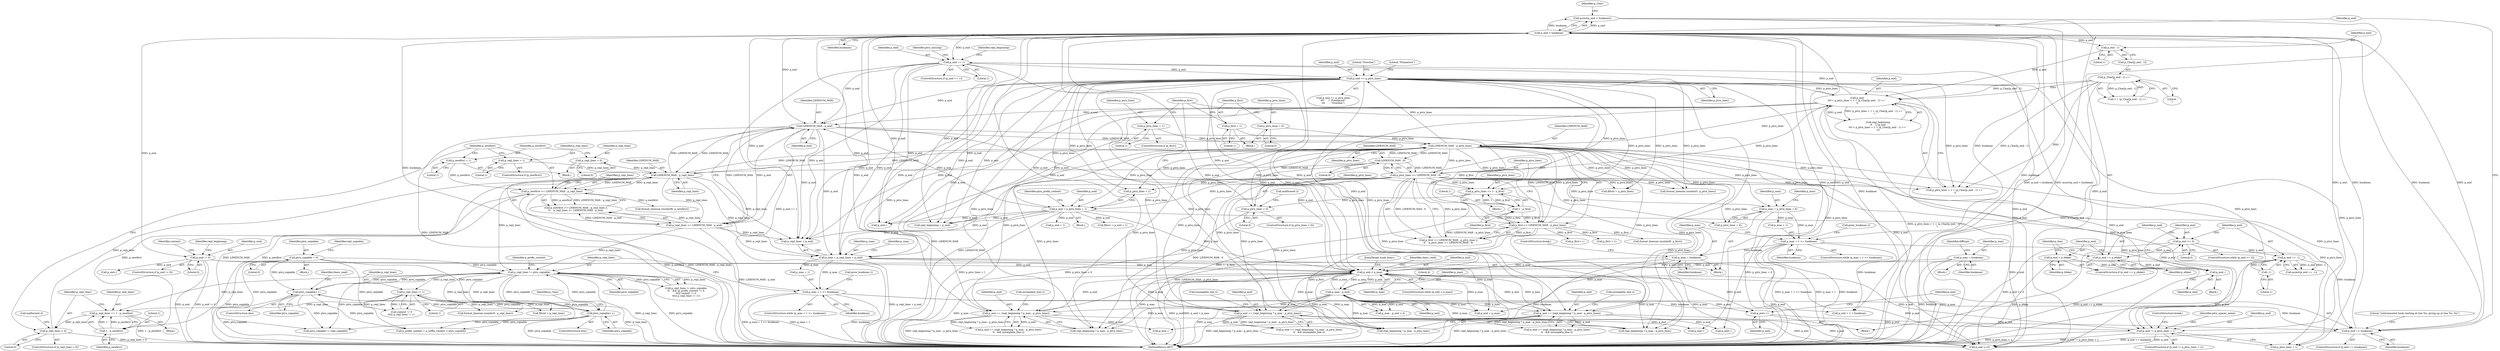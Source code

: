 digraph "0_savannah_0c08d7a902c6fdd49b704623a12d8d672ef18944@API" {
"1000426" [label="(Call,assert(p_end < hunkmax))"];
"1000427" [label="(Call,p_end < hunkmax)"];
"1000414" [label="(Call,p_end == hunkmax)"];
"1000411" [label="(Call,p_end++)"];
"1000364" [label="(Call,p_end < p_max)"];
"1001163" [label="(Call,p_end == (repl_beginning ? p_max : p_ptrn_lines))"];
"1000396" [label="(Call,p_max - p_end)"];
"1000693" [label="(Call,p_end <= p_ptrn_lines)"];
"1000657" [label="(Call,p_end == 1)"];
"1000642" [label="(Call,p_end\n\t\t\t!= p_ptrn_lines + 1 + (p_Char[p_end - 1] == '\n'))"];
"1000651" [label="(Call,p_end - 1)"];
"1000590" [label="(Call,LINENUM_MAX - p_ptrn_lines)"];
"1000595" [label="(Call,LINENUM_MAX - 6)"];
"1000831" [label="(Call,LINENUM_MAX - p_repl_lines)"];
"1000836" [label="(Call,LINENUM_MAX - p_end)"];
"1000664" [label="(Call,p_end = p_ptrn_lines + 1)"];
"1000593" [label="(Call,p_ptrn_lines >= LINENUM_MAX - 6)"];
"1000809" [label="(Call,p_repl_lines < 0)"];
"1000803" [label="(Call,p_repl_lines += 1 - p_newfirst)"];
"1000805" [label="(Call,1 - p_newfirst)"];
"1000829" [label="(Call,p_newfirst >= LINENUM_MAX - p_repl_lines)"];
"1000824" [label="(Call,p_newfirst = 1)"];
"1000870" [label="(Call,p_repl_lines != 1)"];
"1000859" [label="(Call,p_repl_lines != ptrn_copiable)"];
"1000834" [label="(Call,p_repl_lines >= LINENUM_MAX - p_end)"];
"1001154" [label="(Call,ptrn_copiable++)"];
"1000266" [label="(Call,ptrn_copiable = 0)"];
"1001089" [label="(Call,ptrn_copiable++)"];
"1000816" [label="(Call,p_repl_lines = 1)"];
"1000821" [label="(Call,p_repl_lines = 0)"];
"1000568" [label="(Call,p_ptrn_lines < 0)"];
"1000562" [label="(Call,p_ptrn_lines += 1 - p_first)"];
"1000564" [label="(Call,1 - p_first)"];
"1000588" [label="(Call,p_first >= LINENUM_MAX - p_ptrn_lines)"];
"1000583" [label="(Call,p_first = 1)"];
"1000580" [label="(Call,p_ptrn_lines = 0)"];
"1000575" [label="(Call,p_ptrn_lines = 1)"];
"1000648" [label="(Call,p_Char[p_end - 1] == '\n')"];
"1000473" [label="(Call,p_end != 0)"];
"1000961" [label="(Call,p_end == (repl_beginning ? p_max : p_ptrn_lines))"];
"1001068" [label="(Call,p_end != p_ptrn_lines + 1)"];
"1001035" [label="(Call,p_end == (repl_beginning ? p_max : p_ptrn_lines))"];
"1000181" [label="(Call,p_end == -1)"];
"1000163" [label="(Call,p_end >= 0)"];
"1000178" [label="(Call,p_end--)"];
"1000171" [label="(Call,p_end = p_bfake)"];
"1000168" [label="(Call,p_end == p_efake)"];
"1000183" [label="(Call,-1)"];
"1000616" [label="(Call,p_max = hunkmax)"];
"1000605" [label="(Call,p_max + 1 >= hunkmax)"];
"1000599" [label="(Call,p_max = p_ptrn_lines + 6)"];
"1000197" [label="(Call,p_max = hunkmax)"];
"1000840" [label="(Call,p_max = p_repl_lines + p_end)"];
"1000846" [label="(Call,p_max + 1 >= hunkmax)"];
"1000426" [label="(Call,assert(p_end < hunkmax))"];
"1000584" [label="(Identifier,p_first)"];
"1000167" [label="(ControlStructure,if (p_end == p_efake))"];
"1000812" [label="(Call,malformed ())"];
"1000658" [label="(Identifier,p_end)"];
"1000581" [label="(Identifier,p_ptrn_lines)"];
"1002772" [label="(MethodReturn,RET)"];
"1000808" [label="(ControlStructure,if (p_repl_lines < 0))"];
"1000570" [label="(Literal,0)"];
"1000665" [label="(Identifier,p_end)"];
"1000807" [label="(Identifier,p_newfirst)"];
"1000266" [label="(Call,ptrn_copiable = 0)"];
"1000577" [label="(Literal,1)"];
"1000963" [label="(Call,repl_beginning ? p_max : p_ptrn_lines)"];
"1000811" [label="(Literal,0)"];
"1001067" [label="(ControlStructure,if (p_end != p_ptrn_lines + 1))"];
"1000657" [label="(Call,p_end == 1)"];
"1000580" [label="(Call,p_ptrn_lines = 0)"];
"1000208" [label="(Block,)"];
"1000427" [label="(Call,p_end < hunkmax)"];
"1001070" [label="(Call,p_ptrn_lines + 1)"];
"1000601" [label="(Call,p_ptrn_lines + 6)"];
"1000587" [label="(Call,p_first >= LINENUM_MAX - p_ptrn_lines ||\n\t\t    p_ptrn_lines >= LINENUM_MAX - 6)"];
"1000616" [label="(Call,p_max = hunkmax)"];
"1000656" [label="(ControlStructure,if (p_end == 1))"];
"1000640" [label="(Call,repl_beginning\n\t\t    || (p_end\n\t\t\t!= p_ptrn_lines + 1 + (p_Char[p_end - 1] == '\n')))"];
"1000582" [label="(Literal,0)"];
"1000562" [label="(Call,p_ptrn_lines += 1 - p_first)"];
"1000872" [label="(Literal,1)"];
"1000162" [label="(ControlStructure,while (p_end >= 0))"];
"1000646" [label="(Call,1 + (p_Char[p_end - 1] == '\n'))"];
"1000475" [label="(Literal,0)"];
"1000818" [label="(Literal,1)"];
"1001319" [label="(Call,p_first++)"];
"1000829" [label="(Call,p_newfirst >= LINENUM_MAX - p_repl_lines)"];
"1000835" [label="(Identifier,p_repl_lines)"];
"1000197" [label="(Call,p_max = hunkmax)"];
"1000803" [label="(Call,p_repl_lines += 1 - p_newfirst)"];
"1000547" [label="(Block,)"];
"1000832" [label="(Identifier,LINENUM_MAX)"];
"1000585" [label="(Literal,1)"];
"1000180" [label="(Call,assert(p_end == -1))"];
"1000816" [label="(Call,p_repl_lines = 1)"];
"1000654" [label="(Literal,'\n')"];
"1000961" [label="(Call,p_end == (repl_beginning ? p_max : p_ptrn_lines))"];
"1000573" [label="(ControlStructure,if (p_first))"];
"1000644" [label="(Call,p_ptrn_lines + 1 + (p_Char[p_end - 1] == '\n'))"];
"1000821" [label="(Call,p_repl_lines = 0)"];
"1000165" [label="(Literal,0)"];
"1000171" [label="(Call,p_end = p_bfake)"];
"1000568" [label="(Call,p_ptrn_lines < 0)"];
"1000366" [label="(Identifier,p_max)"];
"1000172" [label="(Identifier,p_end)"];
"1000415" [label="(Identifier,p_end)"];
"1000576" [label="(Identifier,p_ptrn_lines)"];
"1000830" [label="(Identifier,p_newfirst)"];
"1000837" [label="(Identifier,LINENUM_MAX)"];
"1000564" [label="(Call,1 - p_first)"];
"1001384" [label="(Call,p_prefix_context + p_suffix_context < ptrn_copiable)"];
"1000178" [label="(Call,p_end--)"];
"1001096" [label="(ControlStructure,break;)"];
"1000609" [label="(Identifier,hunkmax)"];
"1000163" [label="(Call,p_end >= 0)"];
"1000271" [label="(Identifier,repl_copiable)"];
"1001036" [label="(Identifier,p_end)"];
"1001165" [label="(Call,repl_beginning ? p_max : p_ptrn_lines)"];
"1000824" [label="(Call,p_newfirst = 1)"];
"1000871" [label="(Identifier,p_repl_lines)"];
"1000612" [label="(Call,grow_hunkmax ())"];
"1000786" [label="(Block,)"];
"1001207" [label="(JumpTarget,hunk_done:)"];
"1001089" [label="(Call,ptrn_copiable++)"];
"1000814" [label="(ControlStructure,if (p_newfirst))"];
"1000563" [label="(Identifier,p_ptrn_lines)"];
"1000510" [label="(Call,p_end--)"];
"1000960" [label="(Call,p_end == (repl_beginning ? p_max : p_ptrn_lines)\n\t\t   && incomplete_line ())"];
"1000642" [label="(Call,p_end\n\t\t\t!= p_ptrn_lines + 1 + (p_Char[p_end - 1] == '\n'))"];
"1000449" [label="(Block,)"];
"1000845" [label="(ControlStructure,while (p_max + 1 >= hunkmax))"];
"1001253" [label="(Call,fillcnt = p_repl_lines)"];
"1001190" [label="(Call,p_end--)"];
"1000593" [label="(Call,p_ptrn_lines >= LINENUM_MAX - 6)"];
"1000826" [label="(Literal,1)"];
"1000164" [label="(Identifier,p_end)"];
"1001062" [label="(Call,p_end--)"];
"1001090" [label="(Identifier,ptrn_copiable)"];
"1000181" [label="(Call,p_end == -1)"];
"1000597" [label="(Literal,6)"];
"1001075" [label="(Identifier,ptrn_spaces_eaten)"];
"1000170" [label="(Identifier,p_efake)"];
"1000199" [label="(Identifier,hunkmax)"];
"1002680" [label="(Call,p_end + 1 < hunkmax)"];
"1000695" [label="(Identifier,p_ptrn_lines)"];
"1000870" [label="(Call,p_repl_lines != 1)"];
"1000694" [label="(Identifier,p_end)"];
"1000752" [label="(Call,p_end--)"];
"1000831" [label="(Call,LINENUM_MAX - p_repl_lines)"];
"1001093" [label="(Identifier,p_Char)"];
"1000429" [label="(Identifier,hunkmax)"];
"1000675" [label="(Call,fillsrc = p_end + 1)"];
"1002731" [label="(Call,format_linenum (numbuf1, p_ptrn_lines))"];
"1000418" [label="(Literal,\"unterminated hunk starting at line %s; giving up at line %s: %s\")"];
"1001256" [label="(Call,p_end = p_max)"];
"1001381" [label="(Call,p_first > 1)"];
"1000847" [label="(Call,p_max + 1)"];
"1001210" [label="(Call,p_end >=0)"];
"1000176" [label="(Identifier,p_line)"];
"1000428" [label="(Identifier,p_end)"];
"1001169" [label="(Call,incomplete_line ())"];
"1000595" [label="(Call,LINENUM_MAX - 6)"];
"1000662" [label="(Identifier,ptrn_missing)"];
"1000809" [label="(Call,p_repl_lines < 0)"];
"1000473" [label="(Call,p_end != 0)"];
"1000805" [label="(Call,1 - p_newfirst)"];
"1000416" [label="(Identifier,hunkmax)"];
"1000858" [label="(Call,p_repl_lines != ptrn_copiable\n\t\t    && (p_prefix_context != 0\n\t\t\t|| context != 0\n\t\t\t|| p_repl_lines != 1))"];
"1000565" [label="(Literal,1)"];
"1001163" [label="(Call,p_end == (repl_beginning ? p_max : p_ptrn_lines))"];
"1000412" [label="(Identifier,p_end)"];
"1000369" [label="(Identifier,chars_read)"];
"1000693" [label="(Call,p_end <= p_ptrn_lines)"];
"1001035" [label="(Call,p_end == (repl_beginning ? p_max : p_ptrn_lines))"];
"1000591" [label="(Identifier,LINENUM_MAX)"];
"1000825" [label="(Identifier,p_newfirst)"];
"1000866" [label="(Call,context != 0\n\t\t\t|| p_repl_lines != 1)"];
"1000820" [label="(Block,)"];
"1001157" [label="(Identifier,chars_read)"];
"1000479" [label="(Identifier,repl_beginning)"];
"1000575" [label="(Call,p_ptrn_lines = 1)"];
"1001034" [label="(Call,p_end == (repl_beginning ? p_max : p_ptrn_lines)\n\t\t   && incomplete_line ())"];
"1000677" [label="(Call,p_end + 1)"];
"1000861" [label="(Identifier,ptrn_copiable)"];
"1000267" [label="(Identifier,ptrn_copiable)"];
"1001154" [label="(Call,ptrn_copiable++)"];
"1000653" [label="(Literal,1)"];
"1000583" [label="(Call,p_first = 1)"];
"1000840" [label="(Call,p_max = p_repl_lines + p_end)"];
"1001153" [label="(ControlStructure,else)"];
"1001162" [label="(Call,p_end == (repl_beginning ? p_max : p_ptrn_lines)\n\t\t   && incomplete_line ())"];
"1000683" [label="(Call,fillcnt = p_ptrn_lines)"];
"1000834" [label="(Call,p_repl_lines >= LINENUM_MAX - p_end)"];
"1000859" [label="(Call,p_repl_lines != ptrn_copiable)"];
"1000652" [label="(Identifier,p_end)"];
"1000168" [label="(Call,p_end == p_efake)"];
"1000666" [label="(Call,p_ptrn_lines + 1)"];
"1000579" [label="(Block,)"];
"1000397" [label="(Identifier,p_max)"];
"1000203" [label="(Identifier,difftype)"];
"1000860" [label="(Identifier,p_repl_lines)"];
"1001068" [label="(Call,p_end != p_ptrn_lines + 1)"];
"1000268" [label="(Literal,0)"];
"1000689" [label="(Identifier,repl_beginning)"];
"1002728" [label="(Call,format_linenum (numbuf0, p_first))"];
"1000841" [label="(Identifier,p_max)"];
"1000569" [label="(Identifier,p_ptrn_lines)"];
"1001069" [label="(Identifier,p_end)"];
"1001037" [label="(Call,repl_beginning ? p_max : p_ptrn_lines)"];
"1002747" [label="(Call,format_linenum (numbuf1, p_repl_lines))"];
"1000607" [label="(Identifier,p_max)"];
"1000606" [label="(Call,p_max + 1)"];
"1000169" [label="(Identifier,p_end)"];
"1000846" [label="(Call,p_max + 1 >= hunkmax)"];
"1000648" [label="(Call,p_Char[p_end - 1] == '\n')"];
"1000649" [label="(Call,p_Char[p_end - 1])"];
"1000399" [label="(Literal,4)"];
"1000198" [label="(Identifier,p_max)"];
"1000804" [label="(Identifier,p_repl_lines)"];
"1000472" [label="(ControlStructure,if (p_end != 0))"];
"1000571" [label="(Call,malformed ())"];
"1000173" [label="(Identifier,p_bfake)"];
"1000697" [label="(Literal,\"Overdue\")"];
"1000474" [label="(Identifier,p_end)"];
"1000659" [label="(Literal,1)"];
"1000864" [label="(Identifier,p_prefix_context)"];
"1000183" [label="(Call,-1)"];
"1000365" [label="(Identifier,p_end)"];
"1000599" [label="(Call,p_max = p_ptrn_lines + 6)"];
"1002744" [label="(Call,format_linenum (numbuf0, p_newfirst))"];
"1000617" [label="(Identifier,p_max)"];
"1000850" [label="(Identifier,hunkmax)"];
"1000692" [label="(Call,p_end <= p_ptrn_lines\n\t\t\t      ? \"Premature\"\n\t\t\t      : \"Overdue\")"];
"1000414" [label="(Call,p_end == hunkmax)"];
"1000594" [label="(Identifier,p_ptrn_lines)"];
"1000696" [label="(Literal,\"Premature\")"];
"1000810" [label="(Identifier,p_repl_lines)"];
"1000600" [label="(Identifier,p_max)"];
"1000590" [label="(Call,LINENUM_MAX - p_ptrn_lines)"];
"1000670" [label="(Identifier,ptrn_prefix_context)"];
"1000842" [label="(Call,p_repl_lines + p_end)"];
"1000413" [label="(ControlStructure,if (p_end == hunkmax))"];
"1000182" [label="(Identifier,p_end)"];
"1000822" [label="(Identifier,p_repl_lines)"];
"1001264" [label="(Call,ptrn_copiable != repl_copiable)"];
"1000651" [label="(Call,p_end - 1)"];
"1000411" [label="(Call,p_end++)"];
"1000619" [label="(ControlStructure,break;)"];
"1001155" [label="(Identifier,ptrn_copiable)"];
"1001088" [label="(ControlStructure,else)"];
"1000806" [label="(Literal,1)"];
"1000395" [label="(Call,p_max - p_end < 4)"];
"1000828" [label="(Call,p_newfirst >= LINENUM_MAX - p_repl_lines ||\n\t\t    p_repl_lines >= LINENUM_MAX - p_end)"];
"1000493" [label="(Identifier,context)"];
"1000166" [label="(Block,)"];
"1000566" [label="(Identifier,p_first)"];
"1000396" [label="(Call,p_max - p_end)"];
"1000988" [label="(Call,p_end--)"];
"1000664" [label="(Call,p_end = p_ptrn_lines + 1)"];
"1000151" [label="(Block,)"];
"1000179" [label="(Identifier,p_end)"];
"1000367" [label="(Block,)"];
"1000596" [label="(Identifier,LINENUM_MAX)"];
"1000567" [label="(ControlStructure,if (p_ptrn_lines < 0))"];
"1000589" [label="(Identifier,p_first)"];
"1000836" [label="(Call,LINENUM_MAX - p_end)"];
"1000605" [label="(Call,p_max + 1 >= hunkmax)"];
"1000643" [label="(Identifier,p_end)"];
"1000618" [label="(Identifier,hunkmax)"];
"1000853" [label="(Call,grow_hunkmax ())"];
"1000432" [label="(Identifier,p_Char)"];
"1000838" [label="(Identifier,p_end)"];
"1001164" [label="(Identifier,p_end)"];
"1000184" [label="(Literal,1)"];
"1000588" [label="(Call,p_first >= LINENUM_MAX - p_ptrn_lines)"];
"1000967" [label="(Call,incomplete_line ())"];
"1000724" [label="(Call,repl_beginning = p_end)"];
"1000962" [label="(Identifier,p_end)"];
"1001041" [label="(Call,incomplete_line ())"];
"1000833" [label="(Identifier,p_repl_lines)"];
"1000364" [label="(Call,p_end < p_max)"];
"1000848" [label="(Identifier,p_max)"];
"1000823" [label="(Literal,0)"];
"1000817" [label="(Identifier,p_repl_lines)"];
"1000398" [label="(Identifier,p_end)"];
"1000592" [label="(Identifier,p_ptrn_lines)"];
"1000604" [label="(ControlStructure,while (p_max + 1 >= hunkmax))"];
"1000363" [label="(ControlStructure,while (p_end < p_max))"];
"1000660" [label="(Block,)"];
"1000426" -> "1000367"  [label="AST: "];
"1000426" -> "1000427"  [label="CFG: "];
"1000427" -> "1000426"  [label="AST: "];
"1000432" -> "1000426"  [label="CFG: "];
"1000426" -> "1002772"  [label="DDG: p_end < hunkmax"];
"1000426" -> "1002772"  [label="DDG: assert(p_end < hunkmax)"];
"1000427" -> "1000426"  [label="DDG: p_end"];
"1000427" -> "1000426"  [label="DDG: hunkmax"];
"1000427" -> "1000429"  [label="CFG: "];
"1000428" -> "1000427"  [label="AST: "];
"1000429" -> "1000427"  [label="AST: "];
"1000427" -> "1002772"  [label="DDG: hunkmax"];
"1000427" -> "1000364"  [label="DDG: p_end"];
"1000427" -> "1000414"  [label="DDG: hunkmax"];
"1000414" -> "1000427"  [label="DDG: p_end"];
"1000414" -> "1000427"  [label="DDG: hunkmax"];
"1000427" -> "1000473"  [label="DDG: p_end"];
"1000427" -> "1000605"  [label="DDG: hunkmax"];
"1000427" -> "1000651"  [label="DDG: p_end"];
"1000427" -> "1000657"  [label="DDG: p_end"];
"1000427" -> "1000724"  [label="DDG: p_end"];
"1000427" -> "1000752"  [label="DDG: p_end"];
"1000427" -> "1000836"  [label="DDG: p_end"];
"1000427" -> "1000840"  [label="DDG: p_end"];
"1000427" -> "1000842"  [label="DDG: p_end"];
"1000427" -> "1000846"  [label="DDG: hunkmax"];
"1000427" -> "1000961"  [label="DDG: p_end"];
"1000427" -> "1000988"  [label="DDG: p_end"];
"1000427" -> "1001035"  [label="DDG: p_end"];
"1000427" -> "1001062"  [label="DDG: p_end"];
"1000427" -> "1001068"  [label="DDG: p_end"];
"1000427" -> "1001163"  [label="DDG: p_end"];
"1000427" -> "1001190"  [label="DDG: p_end"];
"1000427" -> "1001210"  [label="DDG: p_end"];
"1000427" -> "1002680"  [label="DDG: hunkmax"];
"1000414" -> "1000413"  [label="AST: "];
"1000414" -> "1000416"  [label="CFG: "];
"1000415" -> "1000414"  [label="AST: "];
"1000416" -> "1000414"  [label="AST: "];
"1000418" -> "1000414"  [label="CFG: "];
"1000428" -> "1000414"  [label="CFG: "];
"1000414" -> "1002772"  [label="DDG: p_end == hunkmax"];
"1000411" -> "1000414"  [label="DDG: p_end"];
"1000846" -> "1000414"  [label="DDG: hunkmax"];
"1000605" -> "1000414"  [label="DDG: hunkmax"];
"1000411" -> "1000367"  [label="AST: "];
"1000411" -> "1000412"  [label="CFG: "];
"1000412" -> "1000411"  [label="AST: "];
"1000415" -> "1000411"  [label="CFG: "];
"1000364" -> "1000411"  [label="DDG: p_end"];
"1000396" -> "1000411"  [label="DDG: p_end"];
"1000364" -> "1000363"  [label="AST: "];
"1000364" -> "1000366"  [label="CFG: "];
"1000365" -> "1000364"  [label="AST: "];
"1000366" -> "1000364"  [label="AST: "];
"1000369" -> "1000364"  [label="CFG: "];
"1001207" -> "1000364"  [label="CFG: "];
"1000364" -> "1002772"  [label="DDG: p_end"];
"1000364" -> "1002772"  [label="DDG: p_end < p_max"];
"1000364" -> "1002772"  [label="DDG: p_max"];
"1001163" -> "1000364"  [label="DDG: p_end"];
"1000473" -> "1000364"  [label="DDG: p_end"];
"1000961" -> "1000364"  [label="DDG: p_end"];
"1001068" -> "1000364"  [label="DDG: p_end"];
"1000181" -> "1000364"  [label="DDG: p_end"];
"1000836" -> "1000364"  [label="DDG: p_end"];
"1000657" -> "1000364"  [label="DDG: p_end"];
"1000693" -> "1000364"  [label="DDG: p_end"];
"1000642" -> "1000364"  [label="DDG: p_end"];
"1000664" -> "1000364"  [label="DDG: p_end"];
"1000396" -> "1000364"  [label="DDG: p_max"];
"1000616" -> "1000364"  [label="DDG: p_max"];
"1000197" -> "1000364"  [label="DDG: p_max"];
"1000840" -> "1000364"  [label="DDG: p_max"];
"1000364" -> "1000396"  [label="DDG: p_max"];
"1000364" -> "1000396"  [label="DDG: p_end"];
"1000364" -> "1000961"  [label="DDG: p_max"];
"1000364" -> "1000963"  [label="DDG: p_max"];
"1000364" -> "1001035"  [label="DDG: p_max"];
"1000364" -> "1001037"  [label="DDG: p_max"];
"1000364" -> "1001163"  [label="DDG: p_max"];
"1000364" -> "1001165"  [label="DDG: p_max"];
"1000364" -> "1001210"  [label="DDG: p_end"];
"1000364" -> "1001256"  [label="DDG: p_max"];
"1001163" -> "1001162"  [label="AST: "];
"1001163" -> "1001165"  [label="CFG: "];
"1001164" -> "1001163"  [label="AST: "];
"1001165" -> "1001163"  [label="AST: "];
"1001169" -> "1001163"  [label="CFG: "];
"1001162" -> "1001163"  [label="CFG: "];
"1001163" -> "1002772"  [label="DDG: repl_beginning ? p_max : p_ptrn_lines"];
"1001163" -> "1001162"  [label="DDG: p_end"];
"1001163" -> "1001162"  [label="DDG: repl_beginning ? p_max : p_ptrn_lines"];
"1000396" -> "1001163"  [label="DDG: p_max"];
"1000693" -> "1001163"  [label="DDG: p_ptrn_lines"];
"1000590" -> "1001163"  [label="DDG: p_ptrn_lines"];
"1000593" -> "1001163"  [label="DDG: p_ptrn_lines"];
"1001163" -> "1001190"  [label="DDG: p_end"];
"1001163" -> "1001210"  [label="DDG: p_end"];
"1000396" -> "1000395"  [label="AST: "];
"1000396" -> "1000398"  [label="CFG: "];
"1000397" -> "1000396"  [label="AST: "];
"1000398" -> "1000396"  [label="AST: "];
"1000399" -> "1000396"  [label="CFG: "];
"1000396" -> "1002772"  [label="DDG: p_max"];
"1000396" -> "1000395"  [label="DDG: p_max"];
"1000396" -> "1000395"  [label="DDG: p_end"];
"1000396" -> "1000961"  [label="DDG: p_max"];
"1000396" -> "1000963"  [label="DDG: p_max"];
"1000396" -> "1001035"  [label="DDG: p_max"];
"1000396" -> "1001037"  [label="DDG: p_max"];
"1000396" -> "1001165"  [label="DDG: p_max"];
"1000396" -> "1001256"  [label="DDG: p_max"];
"1000693" -> "1000692"  [label="AST: "];
"1000693" -> "1000695"  [label="CFG: "];
"1000694" -> "1000693"  [label="AST: "];
"1000695" -> "1000693"  [label="AST: "];
"1000696" -> "1000693"  [label="CFG: "];
"1000697" -> "1000693"  [label="CFG: "];
"1000693" -> "1002772"  [label="DDG: p_ptrn_lines"];
"1000693" -> "1000562"  [label="DDG: p_ptrn_lines"];
"1000693" -> "1000642"  [label="DDG: p_ptrn_lines"];
"1000693" -> "1000644"  [label="DDG: p_ptrn_lines"];
"1000693" -> "1000664"  [label="DDG: p_ptrn_lines"];
"1000693" -> "1000666"  [label="DDG: p_ptrn_lines"];
"1000693" -> "1000683"  [label="DDG: p_ptrn_lines"];
"1000657" -> "1000693"  [label="DDG: p_end"];
"1000590" -> "1000693"  [label="DDG: p_ptrn_lines"];
"1000593" -> "1000693"  [label="DDG: p_ptrn_lines"];
"1000693" -> "1000724"  [label="DDG: p_end"];
"1000693" -> "1000752"  [label="DDG: p_end"];
"1000693" -> "1000836"  [label="DDG: p_end"];
"1000693" -> "1000840"  [label="DDG: p_end"];
"1000693" -> "1000842"  [label="DDG: p_end"];
"1000693" -> "1000961"  [label="DDG: p_ptrn_lines"];
"1000693" -> "1000963"  [label="DDG: p_ptrn_lines"];
"1000693" -> "1001035"  [label="DDG: p_ptrn_lines"];
"1000693" -> "1001037"  [label="DDG: p_ptrn_lines"];
"1000693" -> "1001068"  [label="DDG: p_ptrn_lines"];
"1000693" -> "1001070"  [label="DDG: p_ptrn_lines"];
"1000693" -> "1001165"  [label="DDG: p_ptrn_lines"];
"1000693" -> "1001210"  [label="DDG: p_end"];
"1000693" -> "1002731"  [label="DDG: p_ptrn_lines"];
"1000657" -> "1000656"  [label="AST: "];
"1000657" -> "1000659"  [label="CFG: "];
"1000658" -> "1000657"  [label="AST: "];
"1000659" -> "1000657"  [label="AST: "];
"1000662" -> "1000657"  [label="CFG: "];
"1000689" -> "1000657"  [label="CFG: "];
"1000657" -> "1002772"  [label="DDG: p_end == 1"];
"1000642" -> "1000657"  [label="DDG: p_end"];
"1000657" -> "1000724"  [label="DDG: p_end"];
"1000657" -> "1000752"  [label="DDG: p_end"];
"1000657" -> "1000836"  [label="DDG: p_end"];
"1000657" -> "1000840"  [label="DDG: p_end"];
"1000657" -> "1000842"  [label="DDG: p_end"];
"1000657" -> "1001210"  [label="DDG: p_end"];
"1000642" -> "1000640"  [label="AST: "];
"1000642" -> "1000644"  [label="CFG: "];
"1000643" -> "1000642"  [label="AST: "];
"1000644" -> "1000642"  [label="AST: "];
"1000640" -> "1000642"  [label="CFG: "];
"1000642" -> "1002772"  [label="DDG: p_ptrn_lines + 1 + (p_Char[p_end - 1] == '\n')"];
"1000642" -> "1000640"  [label="DDG: p_end"];
"1000642" -> "1000640"  [label="DDG: p_ptrn_lines + 1 + (p_Char[p_end - 1] == '\n')"];
"1000651" -> "1000642"  [label="DDG: p_end"];
"1000590" -> "1000642"  [label="DDG: p_ptrn_lines"];
"1000593" -> "1000642"  [label="DDG: p_ptrn_lines"];
"1000648" -> "1000642"  [label="DDG: p_Char[p_end - 1]"];
"1000648" -> "1000642"  [label="DDG: '\n'"];
"1000642" -> "1000724"  [label="DDG: p_end"];
"1000642" -> "1000752"  [label="DDG: p_end"];
"1000642" -> "1000836"  [label="DDG: p_end"];
"1000642" -> "1000840"  [label="DDG: p_end"];
"1000642" -> "1000842"  [label="DDG: p_end"];
"1000642" -> "1001210"  [label="DDG: p_end"];
"1000651" -> "1000649"  [label="AST: "];
"1000651" -> "1000653"  [label="CFG: "];
"1000652" -> "1000651"  [label="AST: "];
"1000653" -> "1000651"  [label="AST: "];
"1000649" -> "1000651"  [label="CFG: "];
"1000590" -> "1000588"  [label="AST: "];
"1000590" -> "1000592"  [label="CFG: "];
"1000591" -> "1000590"  [label="AST: "];
"1000592" -> "1000590"  [label="AST: "];
"1000588" -> "1000590"  [label="CFG: "];
"1000590" -> "1002772"  [label="DDG: LINENUM_MAX"];
"1000590" -> "1000562"  [label="DDG: p_ptrn_lines"];
"1000590" -> "1000588"  [label="DDG: LINENUM_MAX"];
"1000590" -> "1000588"  [label="DDG: p_ptrn_lines"];
"1000595" -> "1000590"  [label="DDG: LINENUM_MAX"];
"1000831" -> "1000590"  [label="DDG: LINENUM_MAX"];
"1000836" -> "1000590"  [label="DDG: LINENUM_MAX"];
"1000568" -> "1000590"  [label="DDG: p_ptrn_lines"];
"1000580" -> "1000590"  [label="DDG: p_ptrn_lines"];
"1000575" -> "1000590"  [label="DDG: p_ptrn_lines"];
"1000590" -> "1000593"  [label="DDG: p_ptrn_lines"];
"1000590" -> "1000595"  [label="DDG: LINENUM_MAX"];
"1000590" -> "1000599"  [label="DDG: p_ptrn_lines"];
"1000590" -> "1000601"  [label="DDG: p_ptrn_lines"];
"1000590" -> "1000644"  [label="DDG: p_ptrn_lines"];
"1000590" -> "1000664"  [label="DDG: p_ptrn_lines"];
"1000590" -> "1000666"  [label="DDG: p_ptrn_lines"];
"1000590" -> "1000683"  [label="DDG: p_ptrn_lines"];
"1000590" -> "1000831"  [label="DDG: LINENUM_MAX"];
"1000590" -> "1000961"  [label="DDG: p_ptrn_lines"];
"1000590" -> "1000963"  [label="DDG: p_ptrn_lines"];
"1000590" -> "1001035"  [label="DDG: p_ptrn_lines"];
"1000590" -> "1001037"  [label="DDG: p_ptrn_lines"];
"1000590" -> "1001068"  [label="DDG: p_ptrn_lines"];
"1000590" -> "1001070"  [label="DDG: p_ptrn_lines"];
"1000590" -> "1001165"  [label="DDG: p_ptrn_lines"];
"1000590" -> "1002731"  [label="DDG: p_ptrn_lines"];
"1000595" -> "1000593"  [label="AST: "];
"1000595" -> "1000597"  [label="CFG: "];
"1000596" -> "1000595"  [label="AST: "];
"1000597" -> "1000595"  [label="AST: "];
"1000593" -> "1000595"  [label="CFG: "];
"1000595" -> "1002772"  [label="DDG: LINENUM_MAX"];
"1000595" -> "1000593"  [label="DDG: LINENUM_MAX"];
"1000595" -> "1000593"  [label="DDG: 6"];
"1000595" -> "1000831"  [label="DDG: LINENUM_MAX"];
"1000831" -> "1000829"  [label="AST: "];
"1000831" -> "1000833"  [label="CFG: "];
"1000832" -> "1000831"  [label="AST: "];
"1000833" -> "1000831"  [label="AST: "];
"1000829" -> "1000831"  [label="CFG: "];
"1000831" -> "1002772"  [label="DDG: LINENUM_MAX"];
"1000831" -> "1000829"  [label="DDG: LINENUM_MAX"];
"1000831" -> "1000829"  [label="DDG: p_repl_lines"];
"1000836" -> "1000831"  [label="DDG: LINENUM_MAX"];
"1000809" -> "1000831"  [label="DDG: p_repl_lines"];
"1000816" -> "1000831"  [label="DDG: p_repl_lines"];
"1000821" -> "1000831"  [label="DDG: p_repl_lines"];
"1000831" -> "1000834"  [label="DDG: p_repl_lines"];
"1000831" -> "1000836"  [label="DDG: LINENUM_MAX"];
"1000831" -> "1000840"  [label="DDG: p_repl_lines"];
"1000831" -> "1000842"  [label="DDG: p_repl_lines"];
"1000831" -> "1000859"  [label="DDG: p_repl_lines"];
"1000836" -> "1000834"  [label="AST: "];
"1000836" -> "1000838"  [label="CFG: "];
"1000837" -> "1000836"  [label="AST: "];
"1000838" -> "1000836"  [label="AST: "];
"1000834" -> "1000836"  [label="CFG: "];
"1000836" -> "1002772"  [label="DDG: LINENUM_MAX"];
"1000836" -> "1000834"  [label="DDG: LINENUM_MAX"];
"1000836" -> "1000834"  [label="DDG: p_end"];
"1000664" -> "1000836"  [label="DDG: p_end"];
"1000836" -> "1000840"  [label="DDG: p_end"];
"1000836" -> "1000842"  [label="DDG: p_end"];
"1000836" -> "1001210"  [label="DDG: p_end"];
"1000664" -> "1000660"  [label="AST: "];
"1000664" -> "1000666"  [label="CFG: "];
"1000665" -> "1000664"  [label="AST: "];
"1000666" -> "1000664"  [label="AST: "];
"1000670" -> "1000664"  [label="CFG: "];
"1000664" -> "1002772"  [label="DDG: p_ptrn_lines + 1"];
"1000593" -> "1000664"  [label="DDG: p_ptrn_lines"];
"1000664" -> "1000675"  [label="DDG: p_end"];
"1000664" -> "1000677"  [label="DDG: p_end"];
"1000664" -> "1000724"  [label="DDG: p_end"];
"1000664" -> "1000752"  [label="DDG: p_end"];
"1000664" -> "1000840"  [label="DDG: p_end"];
"1000664" -> "1000842"  [label="DDG: p_end"];
"1000664" -> "1001210"  [label="DDG: p_end"];
"1000593" -> "1000587"  [label="AST: "];
"1000594" -> "1000593"  [label="AST: "];
"1000587" -> "1000593"  [label="CFG: "];
"1000593" -> "1002772"  [label="DDG: LINENUM_MAX - 6"];
"1000593" -> "1000562"  [label="DDG: p_ptrn_lines"];
"1000593" -> "1000587"  [label="DDG: p_ptrn_lines"];
"1000593" -> "1000587"  [label="DDG: LINENUM_MAX - 6"];
"1000593" -> "1000599"  [label="DDG: p_ptrn_lines"];
"1000593" -> "1000601"  [label="DDG: p_ptrn_lines"];
"1000593" -> "1000644"  [label="DDG: p_ptrn_lines"];
"1000593" -> "1000666"  [label="DDG: p_ptrn_lines"];
"1000593" -> "1000683"  [label="DDG: p_ptrn_lines"];
"1000593" -> "1000961"  [label="DDG: p_ptrn_lines"];
"1000593" -> "1000963"  [label="DDG: p_ptrn_lines"];
"1000593" -> "1001035"  [label="DDG: p_ptrn_lines"];
"1000593" -> "1001037"  [label="DDG: p_ptrn_lines"];
"1000593" -> "1001068"  [label="DDG: p_ptrn_lines"];
"1000593" -> "1001070"  [label="DDG: p_ptrn_lines"];
"1000593" -> "1001165"  [label="DDG: p_ptrn_lines"];
"1000593" -> "1002731"  [label="DDG: p_ptrn_lines"];
"1000809" -> "1000808"  [label="AST: "];
"1000809" -> "1000811"  [label="CFG: "];
"1000810" -> "1000809"  [label="AST: "];
"1000811" -> "1000809"  [label="AST: "];
"1000812" -> "1000809"  [label="CFG: "];
"1000830" -> "1000809"  [label="CFG: "];
"1000809" -> "1002772"  [label="DDG: p_repl_lines < 0"];
"1000803" -> "1000809"  [label="DDG: p_repl_lines"];
"1000803" -> "1000786"  [label="AST: "];
"1000803" -> "1000805"  [label="CFG: "];
"1000804" -> "1000803"  [label="AST: "];
"1000805" -> "1000803"  [label="AST: "];
"1000810" -> "1000803"  [label="CFG: "];
"1000803" -> "1002772"  [label="DDG: 1 - p_newfirst"];
"1000805" -> "1000803"  [label="DDG: 1"];
"1000805" -> "1000803"  [label="DDG: p_newfirst"];
"1000870" -> "1000803"  [label="DDG: p_repl_lines"];
"1000859" -> "1000803"  [label="DDG: p_repl_lines"];
"1000805" -> "1000807"  [label="CFG: "];
"1000806" -> "1000805"  [label="AST: "];
"1000807" -> "1000805"  [label="AST: "];
"1000829" -> "1000805"  [label="DDG: p_newfirst"];
"1000805" -> "1000829"  [label="DDG: p_newfirst"];
"1000829" -> "1000828"  [label="AST: "];
"1000830" -> "1000829"  [label="AST: "];
"1000835" -> "1000829"  [label="CFG: "];
"1000828" -> "1000829"  [label="CFG: "];
"1000829" -> "1002772"  [label="DDG: p_newfirst"];
"1000829" -> "1002772"  [label="DDG: LINENUM_MAX - p_repl_lines"];
"1000829" -> "1000828"  [label="DDG: p_newfirst"];
"1000829" -> "1000828"  [label="DDG: LINENUM_MAX - p_repl_lines"];
"1000824" -> "1000829"  [label="DDG: p_newfirst"];
"1000829" -> "1002744"  [label="DDG: p_newfirst"];
"1000824" -> "1000820"  [label="AST: "];
"1000824" -> "1000826"  [label="CFG: "];
"1000825" -> "1000824"  [label="AST: "];
"1000826" -> "1000824"  [label="AST: "];
"1000830" -> "1000824"  [label="CFG: "];
"1000870" -> "1000866"  [label="AST: "];
"1000870" -> "1000872"  [label="CFG: "];
"1000871" -> "1000870"  [label="AST: "];
"1000872" -> "1000870"  [label="AST: "];
"1000866" -> "1000870"  [label="CFG: "];
"1000870" -> "1002772"  [label="DDG: p_repl_lines"];
"1000870" -> "1000866"  [label="DDG: p_repl_lines"];
"1000870" -> "1000866"  [label="DDG: 1"];
"1000859" -> "1000870"  [label="DDG: p_repl_lines"];
"1000870" -> "1001253"  [label="DDG: p_repl_lines"];
"1000870" -> "1002747"  [label="DDG: p_repl_lines"];
"1000859" -> "1000858"  [label="AST: "];
"1000859" -> "1000861"  [label="CFG: "];
"1000860" -> "1000859"  [label="AST: "];
"1000861" -> "1000859"  [label="AST: "];
"1000864" -> "1000859"  [label="CFG: "];
"1000858" -> "1000859"  [label="CFG: "];
"1000859" -> "1002772"  [label="DDG: p_repl_lines"];
"1000859" -> "1002772"  [label="DDG: ptrn_copiable"];
"1000859" -> "1000858"  [label="DDG: p_repl_lines"];
"1000859" -> "1000858"  [label="DDG: ptrn_copiable"];
"1000834" -> "1000859"  [label="DDG: p_repl_lines"];
"1001154" -> "1000859"  [label="DDG: ptrn_copiable"];
"1000266" -> "1000859"  [label="DDG: ptrn_copiable"];
"1001089" -> "1000859"  [label="DDG: ptrn_copiable"];
"1000859" -> "1001089"  [label="DDG: ptrn_copiable"];
"1000859" -> "1001154"  [label="DDG: ptrn_copiable"];
"1000859" -> "1001253"  [label="DDG: p_repl_lines"];
"1000859" -> "1001264"  [label="DDG: ptrn_copiable"];
"1000859" -> "1001384"  [label="DDG: ptrn_copiable"];
"1000859" -> "1002747"  [label="DDG: p_repl_lines"];
"1000834" -> "1000828"  [label="AST: "];
"1000835" -> "1000834"  [label="AST: "];
"1000828" -> "1000834"  [label="CFG: "];
"1000834" -> "1002772"  [label="DDG: LINENUM_MAX - p_end"];
"1000834" -> "1000828"  [label="DDG: p_repl_lines"];
"1000834" -> "1000828"  [label="DDG: LINENUM_MAX - p_end"];
"1000834" -> "1000840"  [label="DDG: p_repl_lines"];
"1000834" -> "1000842"  [label="DDG: p_repl_lines"];
"1001154" -> "1001153"  [label="AST: "];
"1001154" -> "1001155"  [label="CFG: "];
"1001155" -> "1001154"  [label="AST: "];
"1001157" -> "1001154"  [label="CFG: "];
"1001154" -> "1002772"  [label="DDG: ptrn_copiable"];
"1001154" -> "1001089"  [label="DDG: ptrn_copiable"];
"1000266" -> "1001154"  [label="DDG: ptrn_copiable"];
"1001089" -> "1001154"  [label="DDG: ptrn_copiable"];
"1001154" -> "1001264"  [label="DDG: ptrn_copiable"];
"1001154" -> "1001384"  [label="DDG: ptrn_copiable"];
"1000266" -> "1000208"  [label="AST: "];
"1000266" -> "1000268"  [label="CFG: "];
"1000267" -> "1000266"  [label="AST: "];
"1000268" -> "1000266"  [label="AST: "];
"1000271" -> "1000266"  [label="CFG: "];
"1000266" -> "1002772"  [label="DDG: ptrn_copiable"];
"1000266" -> "1001089"  [label="DDG: ptrn_copiable"];
"1000266" -> "1001264"  [label="DDG: ptrn_copiable"];
"1000266" -> "1001384"  [label="DDG: ptrn_copiable"];
"1001089" -> "1001088"  [label="AST: "];
"1001089" -> "1001090"  [label="CFG: "];
"1001090" -> "1001089"  [label="AST: "];
"1001093" -> "1001089"  [label="CFG: "];
"1001089" -> "1002772"  [label="DDG: ptrn_copiable"];
"1001089" -> "1001264"  [label="DDG: ptrn_copiable"];
"1001089" -> "1001384"  [label="DDG: ptrn_copiable"];
"1000816" -> "1000814"  [label="AST: "];
"1000816" -> "1000818"  [label="CFG: "];
"1000817" -> "1000816"  [label="AST: "];
"1000818" -> "1000816"  [label="AST: "];
"1000830" -> "1000816"  [label="CFG: "];
"1000821" -> "1000820"  [label="AST: "];
"1000821" -> "1000823"  [label="CFG: "];
"1000822" -> "1000821"  [label="AST: "];
"1000823" -> "1000821"  [label="AST: "];
"1000825" -> "1000821"  [label="CFG: "];
"1000568" -> "1000567"  [label="AST: "];
"1000568" -> "1000570"  [label="CFG: "];
"1000569" -> "1000568"  [label="AST: "];
"1000570" -> "1000568"  [label="AST: "];
"1000571" -> "1000568"  [label="CFG: "];
"1000589" -> "1000568"  [label="CFG: "];
"1000568" -> "1002772"  [label="DDG: p_ptrn_lines < 0"];
"1000562" -> "1000568"  [label="DDG: p_ptrn_lines"];
"1000562" -> "1000547"  [label="AST: "];
"1000562" -> "1000564"  [label="CFG: "];
"1000563" -> "1000562"  [label="AST: "];
"1000564" -> "1000562"  [label="AST: "];
"1000569" -> "1000562"  [label="CFG: "];
"1000562" -> "1002772"  [label="DDG: 1 - p_first"];
"1000564" -> "1000562"  [label="DDG: 1"];
"1000564" -> "1000562"  [label="DDG: p_first"];
"1000564" -> "1000566"  [label="CFG: "];
"1000565" -> "1000564"  [label="AST: "];
"1000566" -> "1000564"  [label="AST: "];
"1000588" -> "1000564"  [label="DDG: p_first"];
"1000564" -> "1000588"  [label="DDG: p_first"];
"1000588" -> "1000587"  [label="AST: "];
"1000589" -> "1000588"  [label="AST: "];
"1000594" -> "1000588"  [label="CFG: "];
"1000587" -> "1000588"  [label="CFG: "];
"1000588" -> "1002772"  [label="DDG: p_first"];
"1000588" -> "1002772"  [label="DDG: LINENUM_MAX - p_ptrn_lines"];
"1000588" -> "1000587"  [label="DDG: p_first"];
"1000588" -> "1000587"  [label="DDG: LINENUM_MAX - p_ptrn_lines"];
"1000583" -> "1000588"  [label="DDG: p_first"];
"1000588" -> "1001319"  [label="DDG: p_first"];
"1000588" -> "1001381"  [label="DDG: p_first"];
"1000588" -> "1002728"  [label="DDG: p_first"];
"1000583" -> "1000579"  [label="AST: "];
"1000583" -> "1000585"  [label="CFG: "];
"1000584" -> "1000583"  [label="AST: "];
"1000585" -> "1000583"  [label="AST: "];
"1000589" -> "1000583"  [label="CFG: "];
"1000580" -> "1000579"  [label="AST: "];
"1000580" -> "1000582"  [label="CFG: "];
"1000581" -> "1000580"  [label="AST: "];
"1000582" -> "1000580"  [label="AST: "];
"1000584" -> "1000580"  [label="CFG: "];
"1000575" -> "1000573"  [label="AST: "];
"1000575" -> "1000577"  [label="CFG: "];
"1000576" -> "1000575"  [label="AST: "];
"1000577" -> "1000575"  [label="AST: "];
"1000589" -> "1000575"  [label="CFG: "];
"1000648" -> "1000646"  [label="AST: "];
"1000648" -> "1000654"  [label="CFG: "];
"1000649" -> "1000648"  [label="AST: "];
"1000654" -> "1000648"  [label="AST: "];
"1000646" -> "1000648"  [label="CFG: "];
"1000648" -> "1002772"  [label="DDG: p_Char[p_end - 1]"];
"1000648" -> "1000644"  [label="DDG: p_Char[p_end - 1]"];
"1000648" -> "1000644"  [label="DDG: '\n'"];
"1000648" -> "1000646"  [label="DDG: p_Char[p_end - 1]"];
"1000648" -> "1000646"  [label="DDG: '\n'"];
"1000473" -> "1000472"  [label="AST: "];
"1000473" -> "1000475"  [label="CFG: "];
"1000474" -> "1000473"  [label="AST: "];
"1000475" -> "1000473"  [label="AST: "];
"1000479" -> "1000473"  [label="CFG: "];
"1000493" -> "1000473"  [label="CFG: "];
"1000473" -> "1002772"  [label="DDG: p_end"];
"1000473" -> "1002772"  [label="DDG: p_end != 0"];
"1000473" -> "1000510"  [label="DDG: p_end"];
"1000473" -> "1001210"  [label="DDG: p_end"];
"1000961" -> "1000960"  [label="AST: "];
"1000961" -> "1000963"  [label="CFG: "];
"1000962" -> "1000961"  [label="AST: "];
"1000963" -> "1000961"  [label="AST: "];
"1000967" -> "1000961"  [label="CFG: "];
"1000960" -> "1000961"  [label="CFG: "];
"1000961" -> "1002772"  [label="DDG: repl_beginning ? p_max : p_ptrn_lines"];
"1000961" -> "1000960"  [label="DDG: p_end"];
"1000961" -> "1000960"  [label="DDG: repl_beginning ? p_max : p_ptrn_lines"];
"1000961" -> "1000988"  [label="DDG: p_end"];
"1000961" -> "1001210"  [label="DDG: p_end"];
"1001068" -> "1001067"  [label="AST: "];
"1001068" -> "1001070"  [label="CFG: "];
"1001069" -> "1001068"  [label="AST: "];
"1001070" -> "1001068"  [label="AST: "];
"1001075" -> "1001068"  [label="CFG: "];
"1001096" -> "1001068"  [label="CFG: "];
"1001068" -> "1002772"  [label="DDG: p_end != p_ptrn_lines + 1"];
"1001068" -> "1002772"  [label="DDG: p_ptrn_lines + 1"];
"1001035" -> "1001068"  [label="DDG: p_end"];
"1001068" -> "1001210"  [label="DDG: p_end"];
"1001035" -> "1001034"  [label="AST: "];
"1001035" -> "1001037"  [label="CFG: "];
"1001036" -> "1001035"  [label="AST: "];
"1001037" -> "1001035"  [label="AST: "];
"1001041" -> "1001035"  [label="CFG: "];
"1001034" -> "1001035"  [label="CFG: "];
"1001035" -> "1002772"  [label="DDG: repl_beginning ? p_max : p_ptrn_lines"];
"1001035" -> "1001034"  [label="DDG: p_end"];
"1001035" -> "1001034"  [label="DDG: repl_beginning ? p_max : p_ptrn_lines"];
"1001035" -> "1001062"  [label="DDG: p_end"];
"1000181" -> "1000180"  [label="AST: "];
"1000181" -> "1000183"  [label="CFG: "];
"1000182" -> "1000181"  [label="AST: "];
"1000183" -> "1000181"  [label="AST: "];
"1000180" -> "1000181"  [label="CFG: "];
"1000181" -> "1002772"  [label="DDG: p_end"];
"1000181" -> "1000180"  [label="DDG: p_end"];
"1000181" -> "1000180"  [label="DDG: -1"];
"1000163" -> "1000181"  [label="DDG: p_end"];
"1000183" -> "1000181"  [label="DDG: 1"];
"1000163" -> "1000162"  [label="AST: "];
"1000163" -> "1000165"  [label="CFG: "];
"1000164" -> "1000163"  [label="AST: "];
"1000165" -> "1000163"  [label="AST: "];
"1000169" -> "1000163"  [label="CFG: "];
"1000182" -> "1000163"  [label="CFG: "];
"1000163" -> "1002772"  [label="DDG: p_end >= 0"];
"1000178" -> "1000163"  [label="DDG: p_end"];
"1000163" -> "1000168"  [label="DDG: p_end"];
"1000178" -> "1000166"  [label="AST: "];
"1000178" -> "1000179"  [label="CFG: "];
"1000179" -> "1000178"  [label="AST: "];
"1000164" -> "1000178"  [label="CFG: "];
"1000171" -> "1000178"  [label="DDG: p_end"];
"1000168" -> "1000178"  [label="DDG: p_end"];
"1000171" -> "1000167"  [label="AST: "];
"1000171" -> "1000173"  [label="CFG: "];
"1000172" -> "1000171"  [label="AST: "];
"1000173" -> "1000171"  [label="AST: "];
"1000176" -> "1000171"  [label="CFG: "];
"1000171" -> "1002772"  [label="DDG: p_bfake"];
"1000168" -> "1000167"  [label="AST: "];
"1000168" -> "1000170"  [label="CFG: "];
"1000169" -> "1000168"  [label="AST: "];
"1000170" -> "1000168"  [label="AST: "];
"1000172" -> "1000168"  [label="CFG: "];
"1000176" -> "1000168"  [label="CFG: "];
"1000168" -> "1002772"  [label="DDG: p_end == p_efake"];
"1000183" -> "1000184"  [label="CFG: "];
"1000184" -> "1000183"  [label="AST: "];
"1000616" -> "1000449"  [label="AST: "];
"1000616" -> "1000618"  [label="CFG: "];
"1000617" -> "1000616"  [label="AST: "];
"1000618" -> "1000616"  [label="AST: "];
"1000619" -> "1000616"  [label="CFG: "];
"1000616" -> "1002772"  [label="DDG: hunkmax"];
"1000616" -> "1002772"  [label="DDG: p_max"];
"1000605" -> "1000616"  [label="DDG: hunkmax"];
"1000616" -> "1001256"  [label="DDG: p_max"];
"1000605" -> "1000604"  [label="AST: "];
"1000605" -> "1000609"  [label="CFG: "];
"1000606" -> "1000605"  [label="AST: "];
"1000609" -> "1000605"  [label="AST: "];
"1000612" -> "1000605"  [label="CFG: "];
"1000617" -> "1000605"  [label="CFG: "];
"1000605" -> "1002772"  [label="DDG: p_max + 1 >= hunkmax"];
"1000605" -> "1002772"  [label="DDG: p_max + 1"];
"1000605" -> "1002772"  [label="DDG: hunkmax"];
"1000599" -> "1000605"  [label="DDG: p_max"];
"1000605" -> "1002680"  [label="DDG: hunkmax"];
"1000599" -> "1000449"  [label="AST: "];
"1000599" -> "1000601"  [label="CFG: "];
"1000600" -> "1000599"  [label="AST: "];
"1000601" -> "1000599"  [label="AST: "];
"1000607" -> "1000599"  [label="CFG: "];
"1000599" -> "1002772"  [label="DDG: p_ptrn_lines + 6"];
"1000599" -> "1000606"  [label="DDG: p_max"];
"1000197" -> "1000151"  [label="AST: "];
"1000197" -> "1000199"  [label="CFG: "];
"1000198" -> "1000197"  [label="AST: "];
"1000199" -> "1000197"  [label="AST: "];
"1000203" -> "1000197"  [label="CFG: "];
"1000197" -> "1002772"  [label="DDG: hunkmax"];
"1000197" -> "1002772"  [label="DDG: p_max"];
"1000840" -> "1000449"  [label="AST: "];
"1000840" -> "1000842"  [label="CFG: "];
"1000841" -> "1000840"  [label="AST: "];
"1000842" -> "1000840"  [label="AST: "];
"1000848" -> "1000840"  [label="CFG: "];
"1000840" -> "1002772"  [label="DDG: p_repl_lines + p_end"];
"1000840" -> "1000846"  [label="DDG: p_max"];
"1000840" -> "1000847"  [label="DDG: p_max"];
"1000840" -> "1001256"  [label="DDG: p_max"];
"1000846" -> "1000845"  [label="AST: "];
"1000846" -> "1000850"  [label="CFG: "];
"1000847" -> "1000846"  [label="AST: "];
"1000850" -> "1000846"  [label="AST: "];
"1000853" -> "1000846"  [label="CFG: "];
"1000860" -> "1000846"  [label="CFG: "];
"1000846" -> "1002772"  [label="DDG: hunkmax"];
"1000846" -> "1002772"  [label="DDG: p_max + 1 >= hunkmax"];
"1000846" -> "1002772"  [label="DDG: p_max + 1"];
"1000846" -> "1002680"  [label="DDG: hunkmax"];
}
